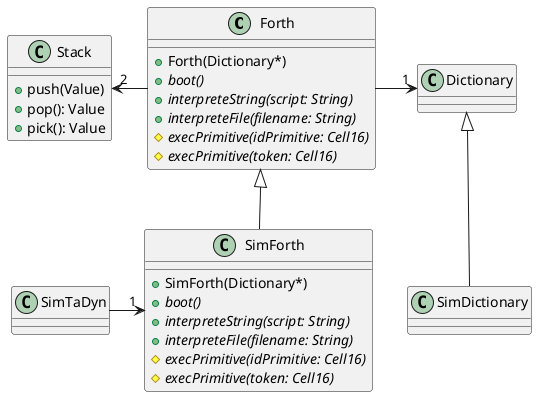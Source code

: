 @startuml

class Forth {
+Forth(Dictionary*)
+{abstract} boot()
+{abstract} interpreteString(script: String)
+{abstract} interpreteFile(filename: String)
#{abstract} execPrimitive(idPrimitive: Cell16)
#{abstract} execPrimitive(token: Cell16)
}

class Stack {
+push(Value)
+pop(): Value
+pick(): Value
}

class Dictionary {

}

class SimForth {
+SimForth(Dictionary*)
+{abstract} boot()
+{abstract} interpreteString(script: String)
+{abstract} interpreteFile(filename: String)
#{abstract} execPrimitive(idPrimitive: Cell16)
#{abstract} execPrimitive(token: Cell16)
}

class SimDictionary {

}

Stack "2" <- Forth
Forth -> "1" Dictionary
Forth <|-- SimForth
Dictionary <|-- SimDictionary
SimTaDyn -> "1" SimForth

@enduml
